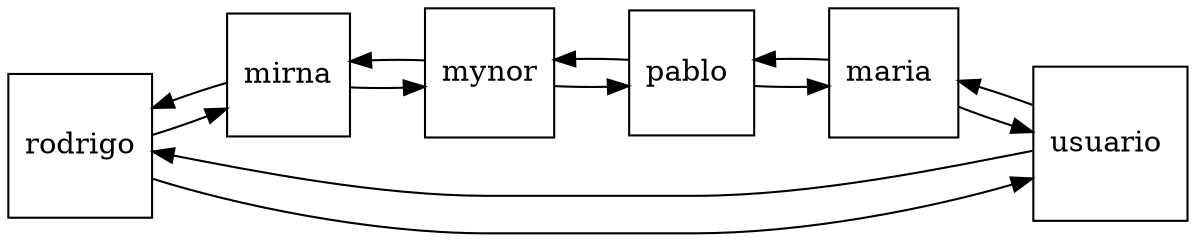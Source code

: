 digraph G {
node [shape = square];
rankdir=LR;
 "rodrigo
" -> "mirna
"; 
 "mirna
" -> "rodrigo
"; 
 "mirna
" -> "mynor
"; 
 "mynor
" -> "mirna
"; 
 "mynor
" -> "pablo 
"; 
 "pablo 
" -> "mynor
"; 
 "pablo 
" -> "maria 
"; 
 "maria 
" -> "pablo 
"; 
 "maria 
" -> "usuario 
"; 
 "usuario 
" -> "maria 
"; 
 "usuario 
" -> "rodrigo
"; 
 "rodrigo
" -> "usuario 
"; 
}